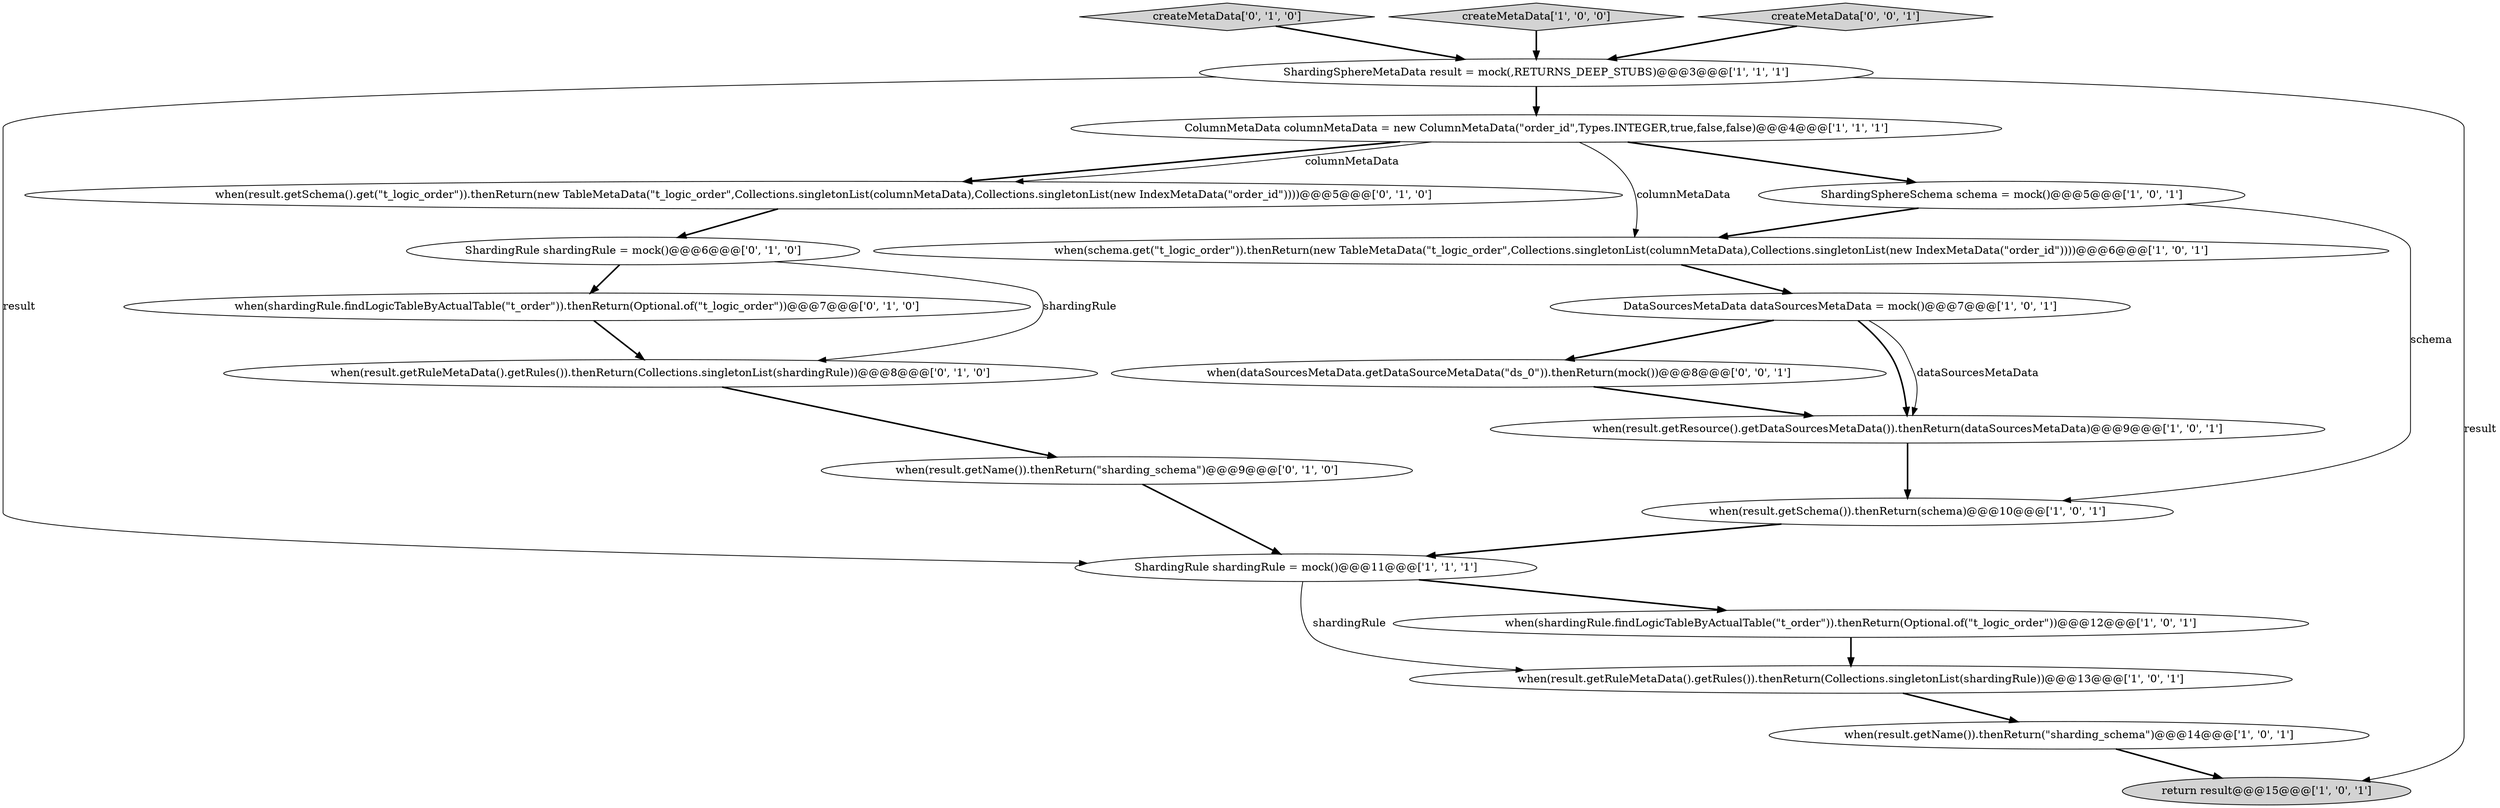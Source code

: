 digraph {
11 [style = filled, label = "when(result.getSchema()).thenReturn(schema)@@@10@@@['1', '0', '1']", fillcolor = white, shape = ellipse image = "AAA0AAABBB1BBB"];
17 [style = filled, label = "createMetaData['0', '1', '0']", fillcolor = lightgray, shape = diamond image = "AAA0AAABBB2BBB"];
15 [style = filled, label = "when(result.getSchema().get(\"t_logic_order\")).thenReturn(new TableMetaData(\"t_logic_order\",Collections.singletonList(columnMetaData),Collections.singletonList(new IndexMetaData(\"order_id\"))))@@@5@@@['0', '1', '0']", fillcolor = white, shape = ellipse image = "AAA0AAABBB2BBB"];
20 [style = filled, label = "when(dataSourcesMetaData.getDataSourceMetaData(\"ds_0\")).thenReturn(mock())@@@8@@@['0', '0', '1']", fillcolor = white, shape = ellipse image = "AAA0AAABBB3BBB"];
0 [style = filled, label = "ShardingRule shardingRule = mock()@@@11@@@['1', '1', '1']", fillcolor = white, shape = ellipse image = "AAA0AAABBB1BBB"];
9 [style = filled, label = "ColumnMetaData columnMetaData = new ColumnMetaData(\"order_id\",Types.INTEGER,true,false,false)@@@4@@@['1', '1', '1']", fillcolor = white, shape = ellipse image = "AAA0AAABBB1BBB"];
10 [style = filled, label = "return result@@@15@@@['1', '0', '1']", fillcolor = lightgray, shape = ellipse image = "AAA0AAABBB1BBB"];
4 [style = filled, label = "when(result.getResource().getDataSourcesMetaData()).thenReturn(dataSourcesMetaData)@@@9@@@['1', '0', '1']", fillcolor = white, shape = ellipse image = "AAA0AAABBB1BBB"];
13 [style = filled, label = "when(shardingRule.findLogicTableByActualTable(\"t_order\")).thenReturn(Optional.of(\"t_logic_order\"))@@@7@@@['0', '1', '0']", fillcolor = white, shape = ellipse image = "AAA0AAABBB2BBB"];
7 [style = filled, label = "createMetaData['1', '0', '0']", fillcolor = lightgray, shape = diamond image = "AAA0AAABBB1BBB"];
3 [style = filled, label = "when(result.getRuleMetaData().getRules()).thenReturn(Collections.singletonList(shardingRule))@@@13@@@['1', '0', '1']", fillcolor = white, shape = ellipse image = "AAA0AAABBB1BBB"];
2 [style = filled, label = "when(shardingRule.findLogicTableByActualTable(\"t_order\")).thenReturn(Optional.of(\"t_logic_order\"))@@@12@@@['1', '0', '1']", fillcolor = white, shape = ellipse image = "AAA0AAABBB1BBB"];
14 [style = filled, label = "when(result.getRuleMetaData().getRules()).thenReturn(Collections.singletonList(shardingRule))@@@8@@@['0', '1', '0']", fillcolor = white, shape = ellipse image = "AAA0AAABBB2BBB"];
19 [style = filled, label = "createMetaData['0', '0', '1']", fillcolor = lightgray, shape = diamond image = "AAA0AAABBB3BBB"];
8 [style = filled, label = "when(schema.get(\"t_logic_order\")).thenReturn(new TableMetaData(\"t_logic_order\",Collections.singletonList(columnMetaData),Collections.singletonList(new IndexMetaData(\"order_id\"))))@@@6@@@['1', '0', '1']", fillcolor = white, shape = ellipse image = "AAA0AAABBB1BBB"];
12 [style = filled, label = "when(result.getName()).thenReturn(\"sharding_schema\")@@@14@@@['1', '0', '1']", fillcolor = white, shape = ellipse image = "AAA0AAABBB1BBB"];
5 [style = filled, label = "ShardingSphereSchema schema = mock()@@@5@@@['1', '0', '1']", fillcolor = white, shape = ellipse image = "AAA0AAABBB1BBB"];
18 [style = filled, label = "when(result.getName()).thenReturn(\"sharding_schema\")@@@9@@@['0', '1', '0']", fillcolor = white, shape = ellipse image = "AAA0AAABBB2BBB"];
16 [style = filled, label = "ShardingRule shardingRule = mock()@@@6@@@['0', '1', '0']", fillcolor = white, shape = ellipse image = "AAA0AAABBB2BBB"];
1 [style = filled, label = "ShardingSphereMetaData result = mock(,RETURNS_DEEP_STUBS)@@@3@@@['1', '1', '1']", fillcolor = white, shape = ellipse image = "AAA0AAABBB1BBB"];
6 [style = filled, label = "DataSourcesMetaData dataSourcesMetaData = mock()@@@7@@@['1', '0', '1']", fillcolor = white, shape = ellipse image = "AAA0AAABBB1BBB"];
16->14 [style = solid, label="shardingRule"];
5->8 [style = bold, label=""];
1->9 [style = bold, label=""];
6->4 [style = bold, label=""];
14->18 [style = bold, label=""];
9->8 [style = solid, label="columnMetaData"];
19->1 [style = bold, label=""];
11->0 [style = bold, label=""];
4->11 [style = bold, label=""];
20->4 [style = bold, label=""];
9->15 [style = bold, label=""];
1->10 [style = solid, label="result"];
8->6 [style = bold, label=""];
6->20 [style = bold, label=""];
16->13 [style = bold, label=""];
2->3 [style = bold, label=""];
12->10 [style = bold, label=""];
9->15 [style = solid, label="columnMetaData"];
3->12 [style = bold, label=""];
15->16 [style = bold, label=""];
1->0 [style = solid, label="result"];
7->1 [style = bold, label=""];
0->2 [style = bold, label=""];
13->14 [style = bold, label=""];
5->11 [style = solid, label="schema"];
18->0 [style = bold, label=""];
9->5 [style = bold, label=""];
6->4 [style = solid, label="dataSourcesMetaData"];
0->3 [style = solid, label="shardingRule"];
17->1 [style = bold, label=""];
}

